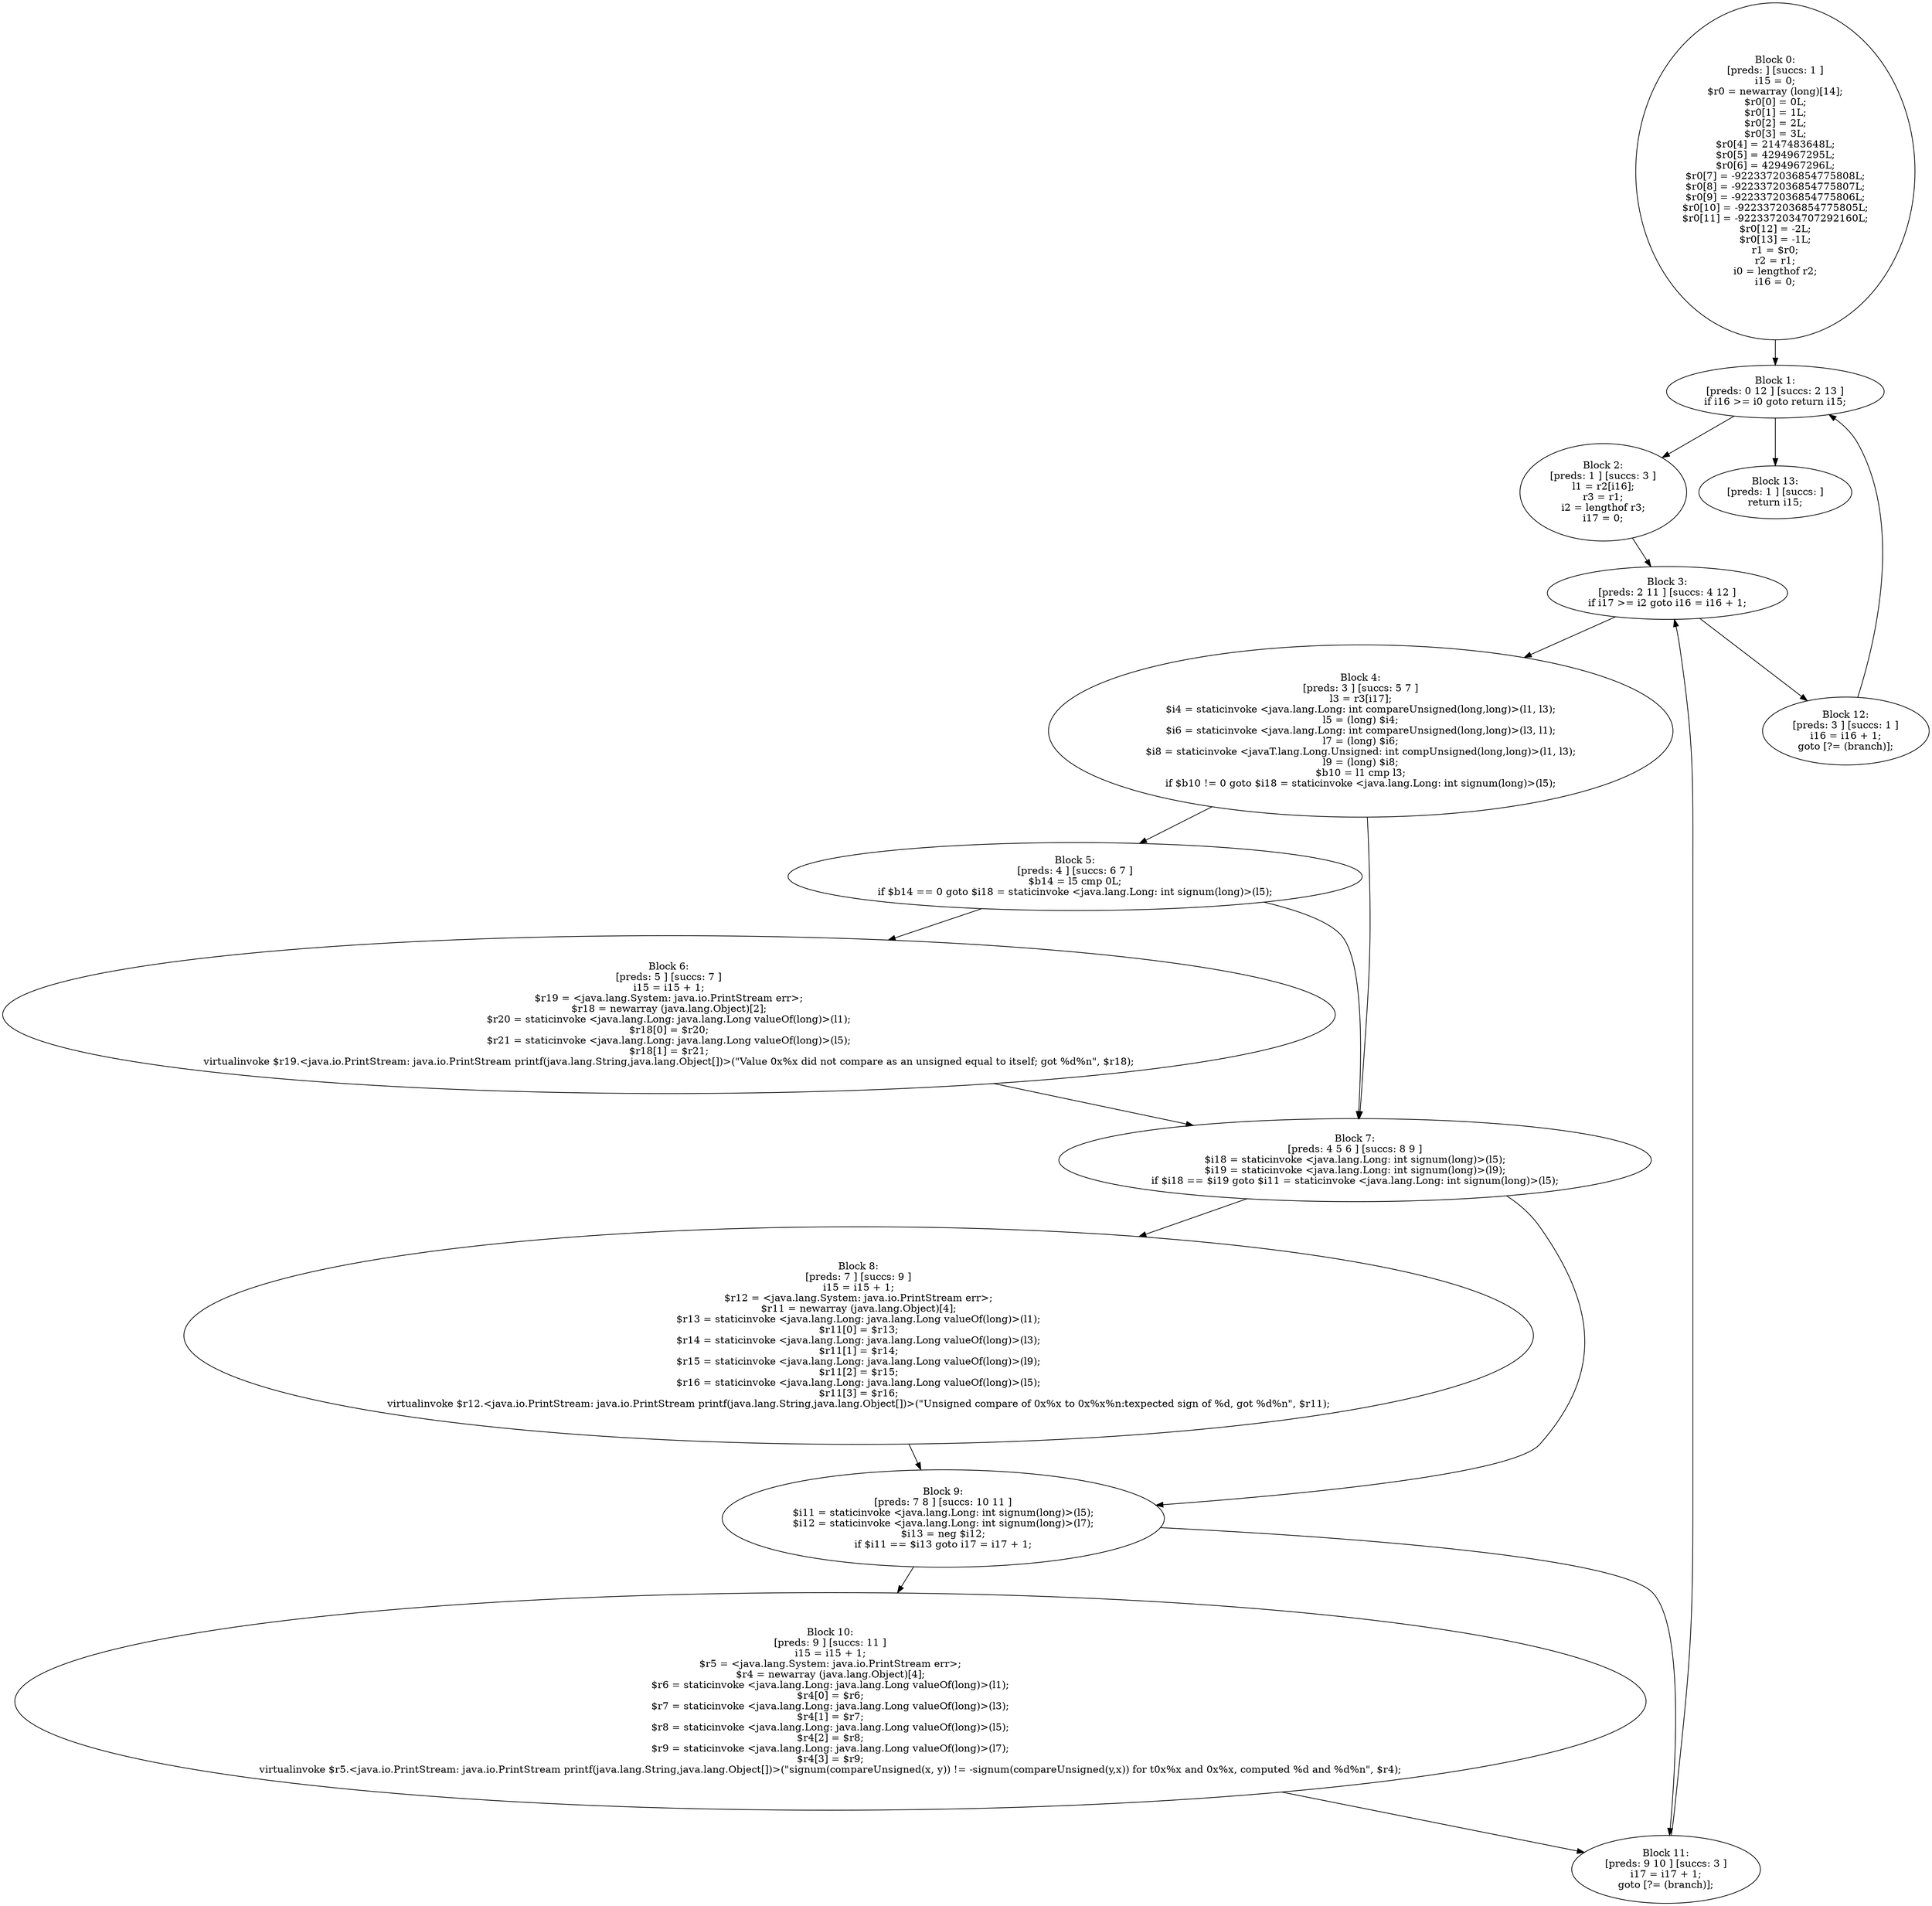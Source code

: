 digraph "unitGraph" {
    "Block 0:
[preds: ] [succs: 1 ]
i15 = 0;
$r0 = newarray (long)[14];
$r0[0] = 0L;
$r0[1] = 1L;
$r0[2] = 2L;
$r0[3] = 3L;
$r0[4] = 2147483648L;
$r0[5] = 4294967295L;
$r0[6] = 4294967296L;
$r0[7] = -9223372036854775808L;
$r0[8] = -9223372036854775807L;
$r0[9] = -9223372036854775806L;
$r0[10] = -9223372036854775805L;
$r0[11] = -9223372034707292160L;
$r0[12] = -2L;
$r0[13] = -1L;
r1 = $r0;
r2 = r1;
i0 = lengthof r2;
i16 = 0;
"
    "Block 1:
[preds: 0 12 ] [succs: 2 13 ]
if i16 >= i0 goto return i15;
"
    "Block 2:
[preds: 1 ] [succs: 3 ]
l1 = r2[i16];
r3 = r1;
i2 = lengthof r3;
i17 = 0;
"
    "Block 3:
[preds: 2 11 ] [succs: 4 12 ]
if i17 >= i2 goto i16 = i16 + 1;
"
    "Block 4:
[preds: 3 ] [succs: 5 7 ]
l3 = r3[i17];
$i4 = staticinvoke <java.lang.Long: int compareUnsigned(long,long)>(l1, l3);
l5 = (long) $i4;
$i6 = staticinvoke <java.lang.Long: int compareUnsigned(long,long)>(l3, l1);
l7 = (long) $i6;
$i8 = staticinvoke <javaT.lang.Long.Unsigned: int compUnsigned(long,long)>(l1, l3);
l9 = (long) $i8;
$b10 = l1 cmp l3;
if $b10 != 0 goto $i18 = staticinvoke <java.lang.Long: int signum(long)>(l5);
"
    "Block 5:
[preds: 4 ] [succs: 6 7 ]
$b14 = l5 cmp 0L;
if $b14 == 0 goto $i18 = staticinvoke <java.lang.Long: int signum(long)>(l5);
"
    "Block 6:
[preds: 5 ] [succs: 7 ]
i15 = i15 + 1;
$r19 = <java.lang.System: java.io.PrintStream err>;
$r18 = newarray (java.lang.Object)[2];
$r20 = staticinvoke <java.lang.Long: java.lang.Long valueOf(long)>(l1);
$r18[0] = $r20;
$r21 = staticinvoke <java.lang.Long: java.lang.Long valueOf(long)>(l5);
$r18[1] = $r21;
virtualinvoke $r19.<java.io.PrintStream: java.io.PrintStream printf(java.lang.String,java.lang.Object[])>(\"Value 0x%x did not compare as an unsigned equal to itself; got %d%n\", $r18);
"
    "Block 7:
[preds: 4 5 6 ] [succs: 8 9 ]
$i18 = staticinvoke <java.lang.Long: int signum(long)>(l5);
$i19 = staticinvoke <java.lang.Long: int signum(long)>(l9);
if $i18 == $i19 goto $i11 = staticinvoke <java.lang.Long: int signum(long)>(l5);
"
    "Block 8:
[preds: 7 ] [succs: 9 ]
i15 = i15 + 1;
$r12 = <java.lang.System: java.io.PrintStream err>;
$r11 = newarray (java.lang.Object)[4];
$r13 = staticinvoke <java.lang.Long: java.lang.Long valueOf(long)>(l1);
$r11[0] = $r13;
$r14 = staticinvoke <java.lang.Long: java.lang.Long valueOf(long)>(l3);
$r11[1] = $r14;
$r15 = staticinvoke <java.lang.Long: java.lang.Long valueOf(long)>(l9);
$r11[2] = $r15;
$r16 = staticinvoke <java.lang.Long: java.lang.Long valueOf(long)>(l5);
$r11[3] = $r16;
virtualinvoke $r12.<java.io.PrintStream: java.io.PrintStream printf(java.lang.String,java.lang.Object[])>(\"Unsigned compare of 0x%x to 0x%x%n:\texpected sign of %d, got %d%n\", $r11);
"
    "Block 9:
[preds: 7 8 ] [succs: 10 11 ]
$i11 = staticinvoke <java.lang.Long: int signum(long)>(l5);
$i12 = staticinvoke <java.lang.Long: int signum(long)>(l7);
$i13 = neg $i12;
if $i11 == $i13 goto i17 = i17 + 1;
"
    "Block 10:
[preds: 9 ] [succs: 11 ]
i15 = i15 + 1;
$r5 = <java.lang.System: java.io.PrintStream err>;
$r4 = newarray (java.lang.Object)[4];
$r6 = staticinvoke <java.lang.Long: java.lang.Long valueOf(long)>(l1);
$r4[0] = $r6;
$r7 = staticinvoke <java.lang.Long: java.lang.Long valueOf(long)>(l3);
$r4[1] = $r7;
$r8 = staticinvoke <java.lang.Long: java.lang.Long valueOf(long)>(l5);
$r4[2] = $r8;
$r9 = staticinvoke <java.lang.Long: java.lang.Long valueOf(long)>(l7);
$r4[3] = $r9;
virtualinvoke $r5.<java.io.PrintStream: java.io.PrintStream printf(java.lang.String,java.lang.Object[])>(\"signum(compareUnsigned(x, y)) != -signum(compareUnsigned(y,x)) for \t0x%x and 0x%x, computed %d and %d%n\", $r4);
"
    "Block 11:
[preds: 9 10 ] [succs: 3 ]
i17 = i17 + 1;
goto [?= (branch)];
"
    "Block 12:
[preds: 3 ] [succs: 1 ]
i16 = i16 + 1;
goto [?= (branch)];
"
    "Block 13:
[preds: 1 ] [succs: ]
return i15;
"
    "Block 0:
[preds: ] [succs: 1 ]
i15 = 0;
$r0 = newarray (long)[14];
$r0[0] = 0L;
$r0[1] = 1L;
$r0[2] = 2L;
$r0[3] = 3L;
$r0[4] = 2147483648L;
$r0[5] = 4294967295L;
$r0[6] = 4294967296L;
$r0[7] = -9223372036854775808L;
$r0[8] = -9223372036854775807L;
$r0[9] = -9223372036854775806L;
$r0[10] = -9223372036854775805L;
$r0[11] = -9223372034707292160L;
$r0[12] = -2L;
$r0[13] = -1L;
r1 = $r0;
r2 = r1;
i0 = lengthof r2;
i16 = 0;
"->"Block 1:
[preds: 0 12 ] [succs: 2 13 ]
if i16 >= i0 goto return i15;
";
    "Block 1:
[preds: 0 12 ] [succs: 2 13 ]
if i16 >= i0 goto return i15;
"->"Block 2:
[preds: 1 ] [succs: 3 ]
l1 = r2[i16];
r3 = r1;
i2 = lengthof r3;
i17 = 0;
";
    "Block 1:
[preds: 0 12 ] [succs: 2 13 ]
if i16 >= i0 goto return i15;
"->"Block 13:
[preds: 1 ] [succs: ]
return i15;
";
    "Block 2:
[preds: 1 ] [succs: 3 ]
l1 = r2[i16];
r3 = r1;
i2 = lengthof r3;
i17 = 0;
"->"Block 3:
[preds: 2 11 ] [succs: 4 12 ]
if i17 >= i2 goto i16 = i16 + 1;
";
    "Block 3:
[preds: 2 11 ] [succs: 4 12 ]
if i17 >= i2 goto i16 = i16 + 1;
"->"Block 4:
[preds: 3 ] [succs: 5 7 ]
l3 = r3[i17];
$i4 = staticinvoke <java.lang.Long: int compareUnsigned(long,long)>(l1, l3);
l5 = (long) $i4;
$i6 = staticinvoke <java.lang.Long: int compareUnsigned(long,long)>(l3, l1);
l7 = (long) $i6;
$i8 = staticinvoke <javaT.lang.Long.Unsigned: int compUnsigned(long,long)>(l1, l3);
l9 = (long) $i8;
$b10 = l1 cmp l3;
if $b10 != 0 goto $i18 = staticinvoke <java.lang.Long: int signum(long)>(l5);
";
    "Block 3:
[preds: 2 11 ] [succs: 4 12 ]
if i17 >= i2 goto i16 = i16 + 1;
"->"Block 12:
[preds: 3 ] [succs: 1 ]
i16 = i16 + 1;
goto [?= (branch)];
";
    "Block 4:
[preds: 3 ] [succs: 5 7 ]
l3 = r3[i17];
$i4 = staticinvoke <java.lang.Long: int compareUnsigned(long,long)>(l1, l3);
l5 = (long) $i4;
$i6 = staticinvoke <java.lang.Long: int compareUnsigned(long,long)>(l3, l1);
l7 = (long) $i6;
$i8 = staticinvoke <javaT.lang.Long.Unsigned: int compUnsigned(long,long)>(l1, l3);
l9 = (long) $i8;
$b10 = l1 cmp l3;
if $b10 != 0 goto $i18 = staticinvoke <java.lang.Long: int signum(long)>(l5);
"->"Block 5:
[preds: 4 ] [succs: 6 7 ]
$b14 = l5 cmp 0L;
if $b14 == 0 goto $i18 = staticinvoke <java.lang.Long: int signum(long)>(l5);
";
    "Block 4:
[preds: 3 ] [succs: 5 7 ]
l3 = r3[i17];
$i4 = staticinvoke <java.lang.Long: int compareUnsigned(long,long)>(l1, l3);
l5 = (long) $i4;
$i6 = staticinvoke <java.lang.Long: int compareUnsigned(long,long)>(l3, l1);
l7 = (long) $i6;
$i8 = staticinvoke <javaT.lang.Long.Unsigned: int compUnsigned(long,long)>(l1, l3);
l9 = (long) $i8;
$b10 = l1 cmp l3;
if $b10 != 0 goto $i18 = staticinvoke <java.lang.Long: int signum(long)>(l5);
"->"Block 7:
[preds: 4 5 6 ] [succs: 8 9 ]
$i18 = staticinvoke <java.lang.Long: int signum(long)>(l5);
$i19 = staticinvoke <java.lang.Long: int signum(long)>(l9);
if $i18 == $i19 goto $i11 = staticinvoke <java.lang.Long: int signum(long)>(l5);
";
    "Block 5:
[preds: 4 ] [succs: 6 7 ]
$b14 = l5 cmp 0L;
if $b14 == 0 goto $i18 = staticinvoke <java.lang.Long: int signum(long)>(l5);
"->"Block 6:
[preds: 5 ] [succs: 7 ]
i15 = i15 + 1;
$r19 = <java.lang.System: java.io.PrintStream err>;
$r18 = newarray (java.lang.Object)[2];
$r20 = staticinvoke <java.lang.Long: java.lang.Long valueOf(long)>(l1);
$r18[0] = $r20;
$r21 = staticinvoke <java.lang.Long: java.lang.Long valueOf(long)>(l5);
$r18[1] = $r21;
virtualinvoke $r19.<java.io.PrintStream: java.io.PrintStream printf(java.lang.String,java.lang.Object[])>(\"Value 0x%x did not compare as an unsigned equal to itself; got %d%n\", $r18);
";
    "Block 5:
[preds: 4 ] [succs: 6 7 ]
$b14 = l5 cmp 0L;
if $b14 == 0 goto $i18 = staticinvoke <java.lang.Long: int signum(long)>(l5);
"->"Block 7:
[preds: 4 5 6 ] [succs: 8 9 ]
$i18 = staticinvoke <java.lang.Long: int signum(long)>(l5);
$i19 = staticinvoke <java.lang.Long: int signum(long)>(l9);
if $i18 == $i19 goto $i11 = staticinvoke <java.lang.Long: int signum(long)>(l5);
";
    "Block 6:
[preds: 5 ] [succs: 7 ]
i15 = i15 + 1;
$r19 = <java.lang.System: java.io.PrintStream err>;
$r18 = newarray (java.lang.Object)[2];
$r20 = staticinvoke <java.lang.Long: java.lang.Long valueOf(long)>(l1);
$r18[0] = $r20;
$r21 = staticinvoke <java.lang.Long: java.lang.Long valueOf(long)>(l5);
$r18[1] = $r21;
virtualinvoke $r19.<java.io.PrintStream: java.io.PrintStream printf(java.lang.String,java.lang.Object[])>(\"Value 0x%x did not compare as an unsigned equal to itself; got %d%n\", $r18);
"->"Block 7:
[preds: 4 5 6 ] [succs: 8 9 ]
$i18 = staticinvoke <java.lang.Long: int signum(long)>(l5);
$i19 = staticinvoke <java.lang.Long: int signum(long)>(l9);
if $i18 == $i19 goto $i11 = staticinvoke <java.lang.Long: int signum(long)>(l5);
";
    "Block 7:
[preds: 4 5 6 ] [succs: 8 9 ]
$i18 = staticinvoke <java.lang.Long: int signum(long)>(l5);
$i19 = staticinvoke <java.lang.Long: int signum(long)>(l9);
if $i18 == $i19 goto $i11 = staticinvoke <java.lang.Long: int signum(long)>(l5);
"->"Block 8:
[preds: 7 ] [succs: 9 ]
i15 = i15 + 1;
$r12 = <java.lang.System: java.io.PrintStream err>;
$r11 = newarray (java.lang.Object)[4];
$r13 = staticinvoke <java.lang.Long: java.lang.Long valueOf(long)>(l1);
$r11[0] = $r13;
$r14 = staticinvoke <java.lang.Long: java.lang.Long valueOf(long)>(l3);
$r11[1] = $r14;
$r15 = staticinvoke <java.lang.Long: java.lang.Long valueOf(long)>(l9);
$r11[2] = $r15;
$r16 = staticinvoke <java.lang.Long: java.lang.Long valueOf(long)>(l5);
$r11[3] = $r16;
virtualinvoke $r12.<java.io.PrintStream: java.io.PrintStream printf(java.lang.String,java.lang.Object[])>(\"Unsigned compare of 0x%x to 0x%x%n:\texpected sign of %d, got %d%n\", $r11);
";
    "Block 7:
[preds: 4 5 6 ] [succs: 8 9 ]
$i18 = staticinvoke <java.lang.Long: int signum(long)>(l5);
$i19 = staticinvoke <java.lang.Long: int signum(long)>(l9);
if $i18 == $i19 goto $i11 = staticinvoke <java.lang.Long: int signum(long)>(l5);
"->"Block 9:
[preds: 7 8 ] [succs: 10 11 ]
$i11 = staticinvoke <java.lang.Long: int signum(long)>(l5);
$i12 = staticinvoke <java.lang.Long: int signum(long)>(l7);
$i13 = neg $i12;
if $i11 == $i13 goto i17 = i17 + 1;
";
    "Block 8:
[preds: 7 ] [succs: 9 ]
i15 = i15 + 1;
$r12 = <java.lang.System: java.io.PrintStream err>;
$r11 = newarray (java.lang.Object)[4];
$r13 = staticinvoke <java.lang.Long: java.lang.Long valueOf(long)>(l1);
$r11[0] = $r13;
$r14 = staticinvoke <java.lang.Long: java.lang.Long valueOf(long)>(l3);
$r11[1] = $r14;
$r15 = staticinvoke <java.lang.Long: java.lang.Long valueOf(long)>(l9);
$r11[2] = $r15;
$r16 = staticinvoke <java.lang.Long: java.lang.Long valueOf(long)>(l5);
$r11[3] = $r16;
virtualinvoke $r12.<java.io.PrintStream: java.io.PrintStream printf(java.lang.String,java.lang.Object[])>(\"Unsigned compare of 0x%x to 0x%x%n:\texpected sign of %d, got %d%n\", $r11);
"->"Block 9:
[preds: 7 8 ] [succs: 10 11 ]
$i11 = staticinvoke <java.lang.Long: int signum(long)>(l5);
$i12 = staticinvoke <java.lang.Long: int signum(long)>(l7);
$i13 = neg $i12;
if $i11 == $i13 goto i17 = i17 + 1;
";
    "Block 9:
[preds: 7 8 ] [succs: 10 11 ]
$i11 = staticinvoke <java.lang.Long: int signum(long)>(l5);
$i12 = staticinvoke <java.lang.Long: int signum(long)>(l7);
$i13 = neg $i12;
if $i11 == $i13 goto i17 = i17 + 1;
"->"Block 10:
[preds: 9 ] [succs: 11 ]
i15 = i15 + 1;
$r5 = <java.lang.System: java.io.PrintStream err>;
$r4 = newarray (java.lang.Object)[4];
$r6 = staticinvoke <java.lang.Long: java.lang.Long valueOf(long)>(l1);
$r4[0] = $r6;
$r7 = staticinvoke <java.lang.Long: java.lang.Long valueOf(long)>(l3);
$r4[1] = $r7;
$r8 = staticinvoke <java.lang.Long: java.lang.Long valueOf(long)>(l5);
$r4[2] = $r8;
$r9 = staticinvoke <java.lang.Long: java.lang.Long valueOf(long)>(l7);
$r4[3] = $r9;
virtualinvoke $r5.<java.io.PrintStream: java.io.PrintStream printf(java.lang.String,java.lang.Object[])>(\"signum(compareUnsigned(x, y)) != -signum(compareUnsigned(y,x)) for \t0x%x and 0x%x, computed %d and %d%n\", $r4);
";
    "Block 9:
[preds: 7 8 ] [succs: 10 11 ]
$i11 = staticinvoke <java.lang.Long: int signum(long)>(l5);
$i12 = staticinvoke <java.lang.Long: int signum(long)>(l7);
$i13 = neg $i12;
if $i11 == $i13 goto i17 = i17 + 1;
"->"Block 11:
[preds: 9 10 ] [succs: 3 ]
i17 = i17 + 1;
goto [?= (branch)];
";
    "Block 10:
[preds: 9 ] [succs: 11 ]
i15 = i15 + 1;
$r5 = <java.lang.System: java.io.PrintStream err>;
$r4 = newarray (java.lang.Object)[4];
$r6 = staticinvoke <java.lang.Long: java.lang.Long valueOf(long)>(l1);
$r4[0] = $r6;
$r7 = staticinvoke <java.lang.Long: java.lang.Long valueOf(long)>(l3);
$r4[1] = $r7;
$r8 = staticinvoke <java.lang.Long: java.lang.Long valueOf(long)>(l5);
$r4[2] = $r8;
$r9 = staticinvoke <java.lang.Long: java.lang.Long valueOf(long)>(l7);
$r4[3] = $r9;
virtualinvoke $r5.<java.io.PrintStream: java.io.PrintStream printf(java.lang.String,java.lang.Object[])>(\"signum(compareUnsigned(x, y)) != -signum(compareUnsigned(y,x)) for \t0x%x and 0x%x, computed %d and %d%n\", $r4);
"->"Block 11:
[preds: 9 10 ] [succs: 3 ]
i17 = i17 + 1;
goto [?= (branch)];
";
    "Block 11:
[preds: 9 10 ] [succs: 3 ]
i17 = i17 + 1;
goto [?= (branch)];
"->"Block 3:
[preds: 2 11 ] [succs: 4 12 ]
if i17 >= i2 goto i16 = i16 + 1;
";
    "Block 12:
[preds: 3 ] [succs: 1 ]
i16 = i16 + 1;
goto [?= (branch)];
"->"Block 1:
[preds: 0 12 ] [succs: 2 13 ]
if i16 >= i0 goto return i15;
";
}

